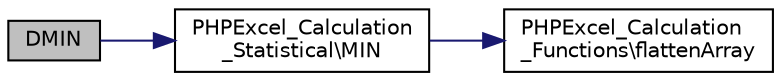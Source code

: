 digraph "DMIN"
{
  edge [fontname="Helvetica",fontsize="10",labelfontname="Helvetica",labelfontsize="10"];
  node [fontname="Helvetica",fontsize="10",shape=record];
  rankdir="LR";
  Node24 [label="DMIN",height=0.2,width=0.4,color="black", fillcolor="grey75", style="filled", fontcolor="black"];
  Node24 -> Node25 [color="midnightblue",fontsize="10",style="solid",fontname="Helvetica"];
  Node25 [label="PHPExcel_Calculation\l_Statistical\\MIN",height=0.2,width=0.4,color="black", fillcolor="white", style="filled",URL="$class_p_h_p_excel___calculation___statistical.html#ab99cf660afb9541d345c9e827854f1a7"];
  Node25 -> Node26 [color="midnightblue",fontsize="10",style="solid",fontname="Helvetica"];
  Node26 [label="PHPExcel_Calculation\l_Functions\\flattenArray",height=0.2,width=0.4,color="black", fillcolor="white", style="filled",URL="$class_p_h_p_excel___calculation___functions.html#a727bb3f815b719448bf2e7fd464c4542"];
}
